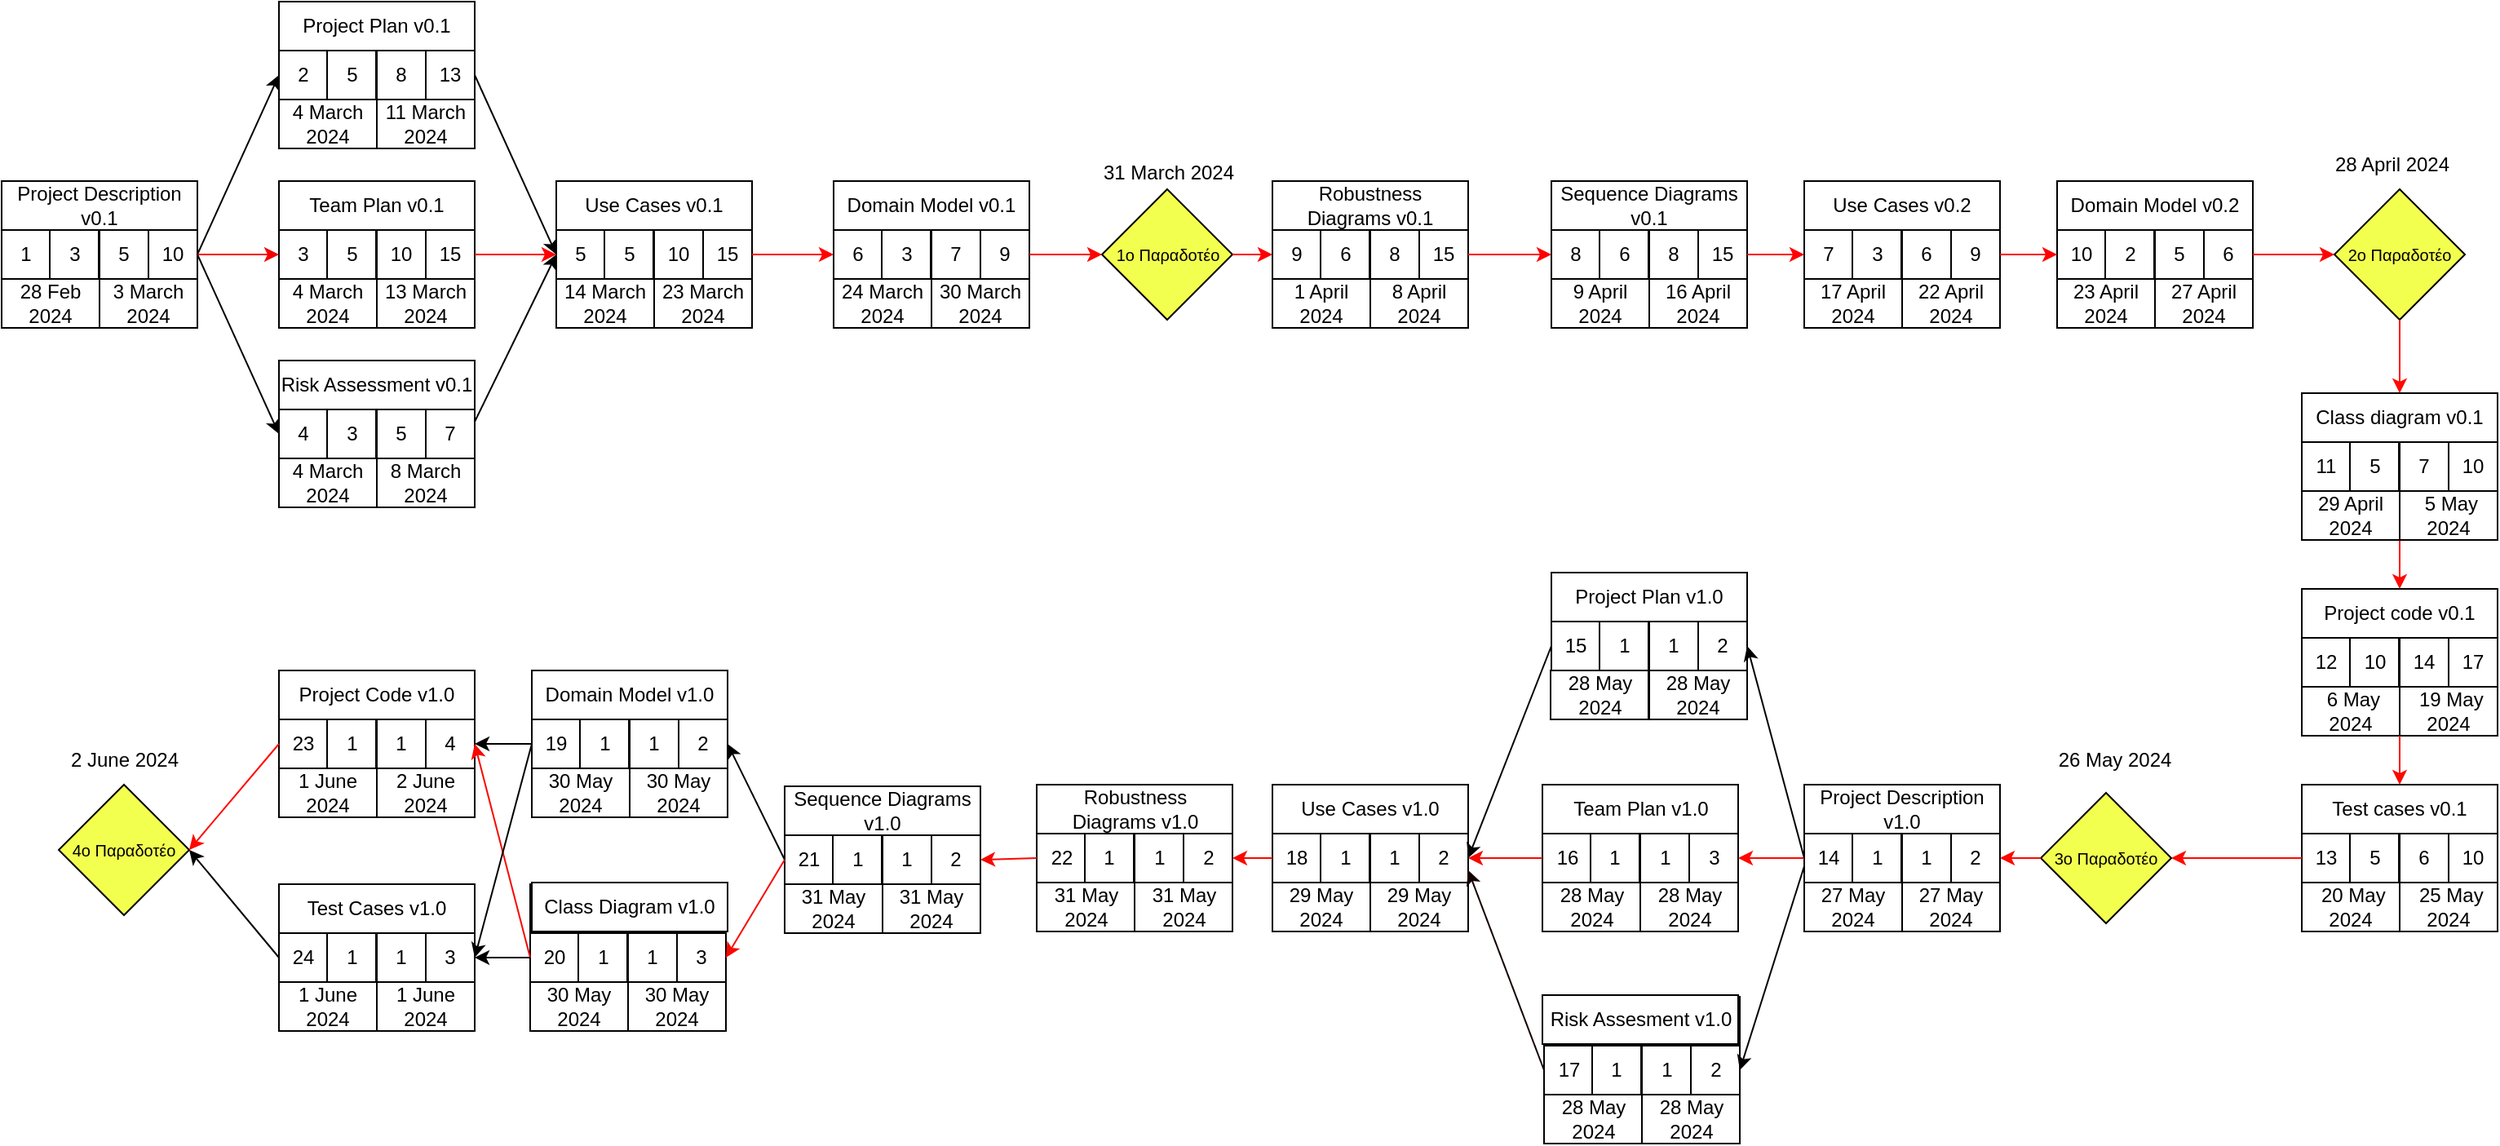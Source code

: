 <mxfile version="24.1.0" type="device">
  <diagram name="Page-1" id="ff44883e-f642-bcb2-894b-16b3d25a3f0b">
    <mxGraphModel dx="1674" dy="780" grid="1" gridSize="10" guides="1" tooltips="1" connect="1" arrows="1" fold="1" page="1" pageScale="1.5" pageWidth="1169" pageHeight="826" background="none" math="0" shadow="0">
      <root>
        <mxCell id="0" style=";html=1;" />
        <mxCell id="1" style=";html=1;" parent="0" />
        <mxCell id="pyP9cMPiVNIEUNAZ6Pnh-1" value="" style="rounded=0;whiteSpace=wrap;html=1;" parent="1" vertex="1">
          <mxGeometry x="20" y="130" width="120" height="90" as="geometry" />
        </mxCell>
        <mxCell id="pyP9cMPiVNIEUNAZ6Pnh-2" value="Project Description v0.1" style="rounded=0;whiteSpace=wrap;html=1;" parent="1" vertex="1">
          <mxGeometry x="20" y="130" width="120" height="30" as="geometry" />
        </mxCell>
        <mxCell id="pyP9cMPiVNIEUNAZ6Pnh-3" value="1" style="rounded=0;whiteSpace=wrap;html=1;" parent="1" vertex="1">
          <mxGeometry x="20" y="160" width="30" height="30" as="geometry" />
        </mxCell>
        <mxCell id="pyP9cMPiVNIEUNAZ6Pnh-5" value="3" style="whiteSpace=wrap;html=1;aspect=fixed;" parent="1" vertex="1">
          <mxGeometry x="49.5" y="160" width="30" height="30" as="geometry" />
        </mxCell>
        <mxCell id="pyP9cMPiVNIEUNAZ6Pnh-6" value="5" style="whiteSpace=wrap;html=1;aspect=fixed;" parent="1" vertex="1">
          <mxGeometry x="80" y="160" width="30" height="30" as="geometry" />
        </mxCell>
        <mxCell id="pyP9cMPiVNIEUNAZ6Pnh-7" value="10" style="whiteSpace=wrap;html=1;aspect=fixed;" parent="1" vertex="1">
          <mxGeometry x="110" y="160" width="30" height="30" as="geometry" />
        </mxCell>
        <mxCell id="pyP9cMPiVNIEUNAZ6Pnh-9" value="28 Feb 2024" style="rounded=0;whiteSpace=wrap;html=1;" parent="1" vertex="1">
          <mxGeometry x="20" y="190" width="60" height="30" as="geometry" />
        </mxCell>
        <mxCell id="pyP9cMPiVNIEUNAZ6Pnh-10" value="3 March 2024" style="rounded=0;whiteSpace=wrap;html=1;" parent="1" vertex="1">
          <mxGeometry x="80" y="190" width="60" height="30" as="geometry" />
        </mxCell>
        <mxCell id="pyP9cMPiVNIEUNAZ6Pnh-203" value="&#xa;&lt;span style=&quot;color: rgb(0, 0, 0); font-family: Helvetica; font-size: 12px; font-style: normal; font-variant-ligatures: normal; font-variant-caps: normal; font-weight: 400; letter-spacing: normal; orphans: 2; text-align: center; text-indent: 0px; text-transform: none; widows: 2; word-spacing: 0px; -webkit-text-stroke-width: 0px; background-color: rgb(251, 251, 251); text-decoration-thickness: initial; text-decoration-style: initial; text-decoration-color: initial; float: none; display: inline !important;&quot;&gt;6 April 2024&lt;/span&gt;&#xa;&#xa;" style="rounded=0;whiteSpace=wrap;html=1;" parent="1" vertex="1">
          <mxGeometry x="970" y="130" width="120" height="90" as="geometry" />
        </mxCell>
        <mxCell id="pyP9cMPiVNIEUNAZ6Pnh-204" value="Sequence Diagrams v0.1" style="rounded=0;whiteSpace=wrap;html=1;" parent="1" vertex="1">
          <mxGeometry x="970" y="130" width="120" height="30" as="geometry" />
        </mxCell>
        <mxCell id="pyP9cMPiVNIEUNAZ6Pnh-205" value="8" style="rounded=0;whiteSpace=wrap;html=1;" parent="1" vertex="1">
          <mxGeometry x="970" y="160" width="30" height="30" as="geometry" />
        </mxCell>
        <mxCell id="pyP9cMPiVNIEUNAZ6Pnh-206" value="6" style="whiteSpace=wrap;html=1;aspect=fixed;" parent="1" vertex="1">
          <mxGeometry x="999.5" y="160" width="30" height="30" as="geometry" />
        </mxCell>
        <mxCell id="pyP9cMPiVNIEUNAZ6Pnh-207" value="8" style="whiteSpace=wrap;html=1;aspect=fixed;" parent="1" vertex="1">
          <mxGeometry x="1030" y="160" width="30" height="30" as="geometry" />
        </mxCell>
        <mxCell id="pyP9cMPiVNIEUNAZ6Pnh-208" value="15" style="whiteSpace=wrap;html=1;aspect=fixed;" parent="1" vertex="1">
          <mxGeometry x="1060" y="160" width="30" height="30" as="geometry" />
        </mxCell>
        <mxCell id="pyP9cMPiVNIEUNAZ6Pnh-210" value="16 April 2024" style="rounded=0;whiteSpace=wrap;html=1;" parent="1" vertex="1">
          <mxGeometry x="1030" y="190" width="60" height="30" as="geometry" />
        </mxCell>
        <mxCell id="pyP9cMPiVNIEUNAZ6Pnh-213" value="" style="rounded=0;whiteSpace=wrap;html=1;" parent="1" vertex="1">
          <mxGeometry x="190" y="20" width="120" height="90" as="geometry" />
        </mxCell>
        <mxCell id="pyP9cMPiVNIEUNAZ6Pnh-214" value="Project Plan v0.1" style="rounded=0;whiteSpace=wrap;html=1;" parent="1" vertex="1">
          <mxGeometry x="190" y="20" width="120" height="30" as="geometry" />
        </mxCell>
        <mxCell id="pyP9cMPiVNIEUNAZ6Pnh-215" value="2" style="rounded=0;whiteSpace=wrap;html=1;" parent="1" vertex="1">
          <mxGeometry x="190" y="50" width="30" height="30" as="geometry" />
        </mxCell>
        <mxCell id="pyP9cMPiVNIEUNAZ6Pnh-216" value="5" style="whiteSpace=wrap;html=1;aspect=fixed;" parent="1" vertex="1">
          <mxGeometry x="219.5" y="50" width="30" height="30" as="geometry" />
        </mxCell>
        <mxCell id="pyP9cMPiVNIEUNAZ6Pnh-217" value="8" style="whiteSpace=wrap;html=1;aspect=fixed;" parent="1" vertex="1">
          <mxGeometry x="250" y="50" width="30" height="30" as="geometry" />
        </mxCell>
        <mxCell id="pyP9cMPiVNIEUNAZ6Pnh-218" value="13" style="whiteSpace=wrap;html=1;aspect=fixed;" parent="1" vertex="1">
          <mxGeometry x="280" y="50" width="30" height="30" as="geometry" />
        </mxCell>
        <mxCell id="pyP9cMPiVNIEUNAZ6Pnh-219" value="4 March 2024" style="rounded=0;whiteSpace=wrap;html=1;" parent="1" vertex="1">
          <mxGeometry x="190" y="80" width="60" height="30" as="geometry" />
        </mxCell>
        <mxCell id="pyP9cMPiVNIEUNAZ6Pnh-220" value="11 March 2024" style="rounded=0;whiteSpace=wrap;html=1;" parent="1" vertex="1">
          <mxGeometry x="250" y="80" width="60" height="30" as="geometry" />
        </mxCell>
        <mxCell id="pyP9cMPiVNIEUNAZ6Pnh-221" value="" style="rounded=0;whiteSpace=wrap;html=1;" parent="1" vertex="1">
          <mxGeometry x="190" y="130" width="120" height="90" as="geometry" />
        </mxCell>
        <mxCell id="pyP9cMPiVNIEUNAZ6Pnh-222" value="Team Plan v0.1" style="rounded=0;whiteSpace=wrap;html=1;" parent="1" vertex="1">
          <mxGeometry x="190" y="130" width="120" height="30" as="geometry" />
        </mxCell>
        <mxCell id="pyP9cMPiVNIEUNAZ6Pnh-223" value="3" style="rounded=0;whiteSpace=wrap;html=1;" parent="1" vertex="1">
          <mxGeometry x="190" y="160" width="30" height="30" as="geometry" />
        </mxCell>
        <mxCell id="pyP9cMPiVNIEUNAZ6Pnh-224" value="5" style="whiteSpace=wrap;html=1;aspect=fixed;" parent="1" vertex="1">
          <mxGeometry x="219.5" y="160" width="30" height="30" as="geometry" />
        </mxCell>
        <mxCell id="pyP9cMPiVNIEUNAZ6Pnh-225" value="10" style="whiteSpace=wrap;html=1;aspect=fixed;" parent="1" vertex="1">
          <mxGeometry x="250" y="160" width="30" height="30" as="geometry" />
        </mxCell>
        <mxCell id="pyP9cMPiVNIEUNAZ6Pnh-226" value="15" style="whiteSpace=wrap;html=1;aspect=fixed;" parent="1" vertex="1">
          <mxGeometry x="280" y="160" width="30" height="30" as="geometry" />
        </mxCell>
        <mxCell id="pyP9cMPiVNIEUNAZ6Pnh-227" value="4 March 2024" style="rounded=0;whiteSpace=wrap;html=1;" parent="1" vertex="1">
          <mxGeometry x="190" y="190" width="60" height="30" as="geometry" />
        </mxCell>
        <mxCell id="pyP9cMPiVNIEUNAZ6Pnh-228" value="13 March 2024" style="rounded=0;whiteSpace=wrap;html=1;" parent="1" vertex="1">
          <mxGeometry x="250" y="190" width="60" height="30" as="geometry" />
        </mxCell>
        <mxCell id="pyP9cMPiVNIEUNAZ6Pnh-229" value="" style="rounded=0;whiteSpace=wrap;html=1;" parent="1" vertex="1">
          <mxGeometry x="190" y="240" width="120" height="90" as="geometry" />
        </mxCell>
        <mxCell id="pyP9cMPiVNIEUNAZ6Pnh-230" value="Risk Assessment v0.1" style="rounded=0;whiteSpace=wrap;html=1;" parent="1" vertex="1">
          <mxGeometry x="190" y="240" width="120" height="30" as="geometry" />
        </mxCell>
        <mxCell id="pyP9cMPiVNIEUNAZ6Pnh-231" value="4" style="rounded=0;whiteSpace=wrap;html=1;" parent="1" vertex="1">
          <mxGeometry x="190" y="270" width="30" height="30" as="geometry" />
        </mxCell>
        <mxCell id="pyP9cMPiVNIEUNAZ6Pnh-232" value="3" style="whiteSpace=wrap;html=1;aspect=fixed;" parent="1" vertex="1">
          <mxGeometry x="219.5" y="270" width="30" height="30" as="geometry" />
        </mxCell>
        <mxCell id="pyP9cMPiVNIEUNAZ6Pnh-233" value="5" style="whiteSpace=wrap;html=1;aspect=fixed;" parent="1" vertex="1">
          <mxGeometry x="250" y="270" width="30" height="30" as="geometry" />
        </mxCell>
        <mxCell id="pyP9cMPiVNIEUNAZ6Pnh-234" value="7" style="whiteSpace=wrap;html=1;aspect=fixed;" parent="1" vertex="1">
          <mxGeometry x="280" y="270" width="30" height="30" as="geometry" />
        </mxCell>
        <mxCell id="pyP9cMPiVNIEUNAZ6Pnh-235" value="4 March 2024" style="rounded=0;whiteSpace=wrap;html=1;" parent="1" vertex="1">
          <mxGeometry x="190" y="300" width="60" height="30" as="geometry" />
        </mxCell>
        <mxCell id="pyP9cMPiVNIEUNAZ6Pnh-236" value="8 March 2024" style="rounded=0;whiteSpace=wrap;html=1;" parent="1" vertex="1">
          <mxGeometry x="250" y="300" width="60" height="30" as="geometry" />
        </mxCell>
        <mxCell id="pyP9cMPiVNIEUNAZ6Pnh-237" value="" style="rounded=0;whiteSpace=wrap;html=1;" parent="1" vertex="1">
          <mxGeometry x="360" y="130" width="120" height="90" as="geometry" />
        </mxCell>
        <mxCell id="pyP9cMPiVNIEUNAZ6Pnh-238" value="Use Cases v0.1" style="rounded=0;whiteSpace=wrap;html=1;" parent="1" vertex="1">
          <mxGeometry x="360" y="130" width="120" height="30" as="geometry" />
        </mxCell>
        <mxCell id="pyP9cMPiVNIEUNAZ6Pnh-239" value="5" style="rounded=0;whiteSpace=wrap;html=1;" parent="1" vertex="1">
          <mxGeometry x="360" y="160" width="30" height="30" as="geometry" />
        </mxCell>
        <mxCell id="pyP9cMPiVNIEUNAZ6Pnh-240" value="5" style="whiteSpace=wrap;html=1;aspect=fixed;" parent="1" vertex="1">
          <mxGeometry x="389.5" y="160" width="30" height="30" as="geometry" />
        </mxCell>
        <mxCell id="pyP9cMPiVNIEUNAZ6Pnh-241" value="10" style="whiteSpace=wrap;html=1;aspect=fixed;" parent="1" vertex="1">
          <mxGeometry x="420" y="160" width="30" height="30" as="geometry" />
        </mxCell>
        <mxCell id="pyP9cMPiVNIEUNAZ6Pnh-242" value="15" style="whiteSpace=wrap;html=1;aspect=fixed;" parent="1" vertex="1">
          <mxGeometry x="450" y="160" width="30" height="30" as="geometry" />
        </mxCell>
        <mxCell id="pyP9cMPiVNIEUNAZ6Pnh-243" value="14 March 2024" style="rounded=0;whiteSpace=wrap;html=1;" parent="1" vertex="1">
          <mxGeometry x="360" y="190" width="60" height="30" as="geometry" />
        </mxCell>
        <mxCell id="pyP9cMPiVNIEUNAZ6Pnh-244" value="23 March 2024" style="rounded=0;whiteSpace=wrap;html=1;" parent="1" vertex="1">
          <mxGeometry x="420" y="190" width="60" height="30" as="geometry" />
        </mxCell>
        <mxCell id="pyP9cMPiVNIEUNAZ6Pnh-245" value="" style="rounded=0;whiteSpace=wrap;html=1;" parent="1" vertex="1">
          <mxGeometry x="530" y="130" width="120" height="90" as="geometry" />
        </mxCell>
        <mxCell id="pyP9cMPiVNIEUNAZ6Pnh-246" value="Domain Model v0.1" style="rounded=0;whiteSpace=wrap;html=1;" parent="1" vertex="1">
          <mxGeometry x="530" y="130" width="120" height="30" as="geometry" />
        </mxCell>
        <mxCell id="pyP9cMPiVNIEUNAZ6Pnh-247" value="6" style="rounded=0;whiteSpace=wrap;html=1;" parent="1" vertex="1">
          <mxGeometry x="530" y="160" width="30" height="30" as="geometry" />
        </mxCell>
        <mxCell id="pyP9cMPiVNIEUNAZ6Pnh-248" value="3" style="whiteSpace=wrap;html=1;aspect=fixed;" parent="1" vertex="1">
          <mxGeometry x="559.5" y="160" width="30" height="30" as="geometry" />
        </mxCell>
        <mxCell id="pyP9cMPiVNIEUNAZ6Pnh-249" value="7" style="whiteSpace=wrap;html=1;aspect=fixed;" parent="1" vertex="1">
          <mxGeometry x="590" y="160" width="30" height="30" as="geometry" />
        </mxCell>
        <mxCell id="pyP9cMPiVNIEUNAZ6Pnh-250" value="9" style="whiteSpace=wrap;html=1;aspect=fixed;" parent="1" vertex="1">
          <mxGeometry x="620" y="160" width="30" height="30" as="geometry" />
        </mxCell>
        <mxCell id="pyP9cMPiVNIEUNAZ6Pnh-251" value="24 March 2024" style="rounded=0;whiteSpace=wrap;html=1;" parent="1" vertex="1">
          <mxGeometry x="530" y="190" width="60" height="30" as="geometry" />
        </mxCell>
        <mxCell id="pyP9cMPiVNIEUNAZ6Pnh-252" value="30 March 2024" style="rounded=0;whiteSpace=wrap;html=1;" parent="1" vertex="1">
          <mxGeometry x="590" y="190" width="60" height="30" as="geometry" />
        </mxCell>
        <mxCell id="pyP9cMPiVNIEUNAZ6Pnh-253" value="&lt;font style=&quot;font-size: 10px;&quot;&gt;1o Παραδοτέο&lt;/font&gt;" style="rhombus;whiteSpace=wrap;html=1;fillColor=#F3FF4F;" parent="1" vertex="1">
          <mxGeometry x="694.5" y="135" width="80" height="80" as="geometry" />
        </mxCell>
        <mxCell id="pyP9cMPiVNIEUNAZ6Pnh-254" value="" style="endArrow=classic;html=1;rounded=0;exitX=1;exitY=0.5;exitDx=0;exitDy=0;entryX=0;entryY=0.5;entryDx=0;entryDy=0;strokeColor=#000000;" parent="1" source="pyP9cMPiVNIEUNAZ6Pnh-7" target="pyP9cMPiVNIEUNAZ6Pnh-215" edge="1">
          <mxGeometry width="50" height="50" relative="1" as="geometry">
            <mxPoint x="490" y="160" as="sourcePoint" />
            <mxPoint x="540" y="110" as="targetPoint" />
          </mxGeometry>
        </mxCell>
        <mxCell id="pyP9cMPiVNIEUNAZ6Pnh-256" value="" style="endArrow=classic;html=1;rounded=0;exitX=1;exitY=0.5;exitDx=0;exitDy=0;entryX=0;entryY=0.5;entryDx=0;entryDy=0;strokeColor=#F50000;" parent="1" source="pyP9cMPiVNIEUNAZ6Pnh-7" target="pyP9cMPiVNIEUNAZ6Pnh-223" edge="1">
          <mxGeometry width="50" height="50" relative="1" as="geometry">
            <mxPoint x="490" y="160" as="sourcePoint" />
            <mxPoint x="540" y="110" as="targetPoint" />
          </mxGeometry>
        </mxCell>
        <mxCell id="pyP9cMPiVNIEUNAZ6Pnh-257" value="" style="endArrow=classic;html=1;rounded=0;exitX=1;exitY=0.5;exitDx=0;exitDy=0;entryX=0;entryY=0.5;entryDx=0;entryDy=0;" parent="1" source="pyP9cMPiVNIEUNAZ6Pnh-7" target="pyP9cMPiVNIEUNAZ6Pnh-231" edge="1">
          <mxGeometry width="50" height="50" relative="1" as="geometry">
            <mxPoint x="490" y="160" as="sourcePoint" />
            <mxPoint x="540" y="110" as="targetPoint" />
          </mxGeometry>
        </mxCell>
        <mxCell id="pyP9cMPiVNIEUNAZ6Pnh-258" value="" style="endArrow=classic;html=1;rounded=0;exitX=1;exitY=0.25;exitDx=0;exitDy=0;entryX=0;entryY=0.5;entryDx=0;entryDy=0;" parent="1" source="pyP9cMPiVNIEUNAZ6Pnh-234" target="pyP9cMPiVNIEUNAZ6Pnh-239" edge="1">
          <mxGeometry width="50" height="50" relative="1" as="geometry">
            <mxPoint x="490" y="160" as="sourcePoint" />
            <mxPoint x="540" y="110" as="targetPoint" />
          </mxGeometry>
        </mxCell>
        <mxCell id="pyP9cMPiVNIEUNAZ6Pnh-259" value="" style="endArrow=classic;html=1;rounded=0;exitX=1;exitY=0.5;exitDx=0;exitDy=0;entryX=0;entryY=0.5;entryDx=0;entryDy=0;strokeColor=#000000;" parent="1" source="pyP9cMPiVNIEUNAZ6Pnh-218" target="pyP9cMPiVNIEUNAZ6Pnh-239" edge="1">
          <mxGeometry width="50" height="50" relative="1" as="geometry">
            <mxPoint x="490" y="160" as="sourcePoint" />
            <mxPoint x="540" y="110" as="targetPoint" />
          </mxGeometry>
        </mxCell>
        <mxCell id="pyP9cMPiVNIEUNAZ6Pnh-260" value="" style="endArrow=classic;html=1;rounded=0;exitX=1;exitY=0.5;exitDx=0;exitDy=0;entryX=0;entryY=0.5;entryDx=0;entryDy=0;strokeColor=#FF0000;" parent="1" source="pyP9cMPiVNIEUNAZ6Pnh-226" target="pyP9cMPiVNIEUNAZ6Pnh-239" edge="1">
          <mxGeometry width="50" height="50" relative="1" as="geometry">
            <mxPoint x="490" y="160" as="sourcePoint" />
            <mxPoint x="540" y="110" as="targetPoint" />
          </mxGeometry>
        </mxCell>
        <mxCell id="pyP9cMPiVNIEUNAZ6Pnh-261" value="" style="endArrow=classic;html=1;rounded=0;exitX=1;exitY=0.5;exitDx=0;exitDy=0;entryX=0;entryY=0.5;entryDx=0;entryDy=0;strokeColor=#FF0000;" parent="1" source="pyP9cMPiVNIEUNAZ6Pnh-242" target="pyP9cMPiVNIEUNAZ6Pnh-247" edge="1">
          <mxGeometry width="50" height="50" relative="1" as="geometry">
            <mxPoint x="490" y="160" as="sourcePoint" />
            <mxPoint x="540" y="110" as="targetPoint" />
          </mxGeometry>
        </mxCell>
        <mxCell id="pyP9cMPiVNIEUNAZ6Pnh-262" value="" style="endArrow=classic;html=1;rounded=0;exitX=1;exitY=0.5;exitDx=0;exitDy=0;entryX=0;entryY=0.5;entryDx=0;entryDy=0;strokeColor=#FF0000;" parent="1" source="pyP9cMPiVNIEUNAZ6Pnh-250" target="pyP9cMPiVNIEUNAZ6Pnh-253" edge="1">
          <mxGeometry width="50" height="50" relative="1" as="geometry">
            <mxPoint x="490" y="160" as="sourcePoint" />
            <mxPoint x="540" y="110" as="targetPoint" />
          </mxGeometry>
        </mxCell>
        <mxCell id="pyP9cMPiVNIEUNAZ6Pnh-263" value="31 March 2024" style="text;html=1;align=center;verticalAlign=middle;resizable=0;points=[];autosize=1;strokeColor=none;fillColor=none;" parent="1" vertex="1">
          <mxGeometry x="684.5" y="110" width="100" height="30" as="geometry" />
        </mxCell>
        <mxCell id="pyP9cMPiVNIEUNAZ6Pnh-264" value="" style="rounded=0;whiteSpace=wrap;html=1;" parent="1" vertex="1">
          <mxGeometry x="799" y="130" width="120" height="90" as="geometry" />
        </mxCell>
        <mxCell id="pyP9cMPiVNIEUNAZ6Pnh-265" value="Robustness Diagrams v0.1" style="rounded=0;whiteSpace=wrap;html=1;" parent="1" vertex="1">
          <mxGeometry x="799" y="130" width="120" height="30" as="geometry" />
        </mxCell>
        <mxCell id="pyP9cMPiVNIEUNAZ6Pnh-266" value="9" style="rounded=0;whiteSpace=wrap;html=1;" parent="1" vertex="1">
          <mxGeometry x="799" y="160" width="30" height="30" as="geometry" />
        </mxCell>
        <mxCell id="pyP9cMPiVNIEUNAZ6Pnh-267" value="6" style="whiteSpace=wrap;html=1;aspect=fixed;" parent="1" vertex="1">
          <mxGeometry x="828.5" y="160" width="30" height="30" as="geometry" />
        </mxCell>
        <mxCell id="pyP9cMPiVNIEUNAZ6Pnh-268" value="8" style="whiteSpace=wrap;html=1;aspect=fixed;" parent="1" vertex="1">
          <mxGeometry x="859" y="160" width="30" height="30" as="geometry" />
        </mxCell>
        <mxCell id="pyP9cMPiVNIEUNAZ6Pnh-269" value="15" style="whiteSpace=wrap;html=1;aspect=fixed;" parent="1" vertex="1">
          <mxGeometry x="889" y="160" width="30" height="30" as="geometry" />
        </mxCell>
        <mxCell id="pyP9cMPiVNIEUNAZ6Pnh-270" value="1 April 2024" style="rounded=0;whiteSpace=wrap;html=1;" parent="1" vertex="1">
          <mxGeometry x="799" y="190" width="60" height="30" as="geometry" />
        </mxCell>
        <mxCell id="pyP9cMPiVNIEUNAZ6Pnh-271" value="8 April 2024" style="rounded=0;whiteSpace=wrap;html=1;" parent="1" vertex="1">
          <mxGeometry x="859" y="190" width="60" height="30" as="geometry" />
        </mxCell>
        <mxCell id="pyP9cMPiVNIEUNAZ6Pnh-272" value="" style="rounded=0;whiteSpace=wrap;html=1;" parent="1" vertex="1">
          <mxGeometry x="1280" y="130" width="120" height="90" as="geometry" />
        </mxCell>
        <mxCell id="pyP9cMPiVNIEUNAZ6Pnh-273" value="Domain Model v0.2" style="rounded=0;whiteSpace=wrap;html=1;" parent="1" vertex="1">
          <mxGeometry x="1280" y="130" width="120" height="30" as="geometry" />
        </mxCell>
        <mxCell id="pyP9cMPiVNIEUNAZ6Pnh-274" value="10" style="rounded=0;whiteSpace=wrap;html=1;" parent="1" vertex="1">
          <mxGeometry x="1280" y="160" width="30" height="30" as="geometry" />
        </mxCell>
        <mxCell id="pyP9cMPiVNIEUNAZ6Pnh-275" value="2" style="whiteSpace=wrap;html=1;aspect=fixed;" parent="1" vertex="1">
          <mxGeometry x="1309.5" y="160" width="30" height="30" as="geometry" />
        </mxCell>
        <mxCell id="pyP9cMPiVNIEUNAZ6Pnh-276" value="5" style="whiteSpace=wrap;html=1;aspect=fixed;" parent="1" vertex="1">
          <mxGeometry x="1340" y="160" width="30" height="30" as="geometry" />
        </mxCell>
        <mxCell id="pyP9cMPiVNIEUNAZ6Pnh-277" value="6" style="whiteSpace=wrap;html=1;aspect=fixed;" parent="1" vertex="1">
          <mxGeometry x="1370" y="160" width="30" height="30" as="geometry" />
        </mxCell>
        <mxCell id="pyP9cMPiVNIEUNAZ6Pnh-278" value="23 April 2024" style="rounded=0;whiteSpace=wrap;html=1;" parent="1" vertex="1">
          <mxGeometry x="1280" y="190" width="60" height="30" as="geometry" />
        </mxCell>
        <mxCell id="pyP9cMPiVNIEUNAZ6Pnh-279" value="27 April 2024" style="rounded=0;whiteSpace=wrap;html=1;" parent="1" vertex="1">
          <mxGeometry x="1340" y="190" width="60" height="30" as="geometry" />
        </mxCell>
        <mxCell id="pyP9cMPiVNIEUNAZ6Pnh-287" value="" style="rounded=0;whiteSpace=wrap;html=1;" parent="1" vertex="1">
          <mxGeometry x="984.5" y="520" width="60" height="30" as="geometry" />
        </mxCell>
        <mxCell id="pyP9cMPiVNIEUNAZ6Pnh-288" value="" style="rounded=0;whiteSpace=wrap;html=1;" parent="1" vertex="1">
          <mxGeometry x="1125" y="130" width="120" height="90" as="geometry" />
        </mxCell>
        <mxCell id="pyP9cMPiVNIEUNAZ6Pnh-289" value="Use Cases v0.2" style="rounded=0;whiteSpace=wrap;html=1;" parent="1" vertex="1">
          <mxGeometry x="1125" y="130" width="120" height="30" as="geometry" />
        </mxCell>
        <mxCell id="pyP9cMPiVNIEUNAZ6Pnh-290" value="7" style="rounded=0;whiteSpace=wrap;html=1;" parent="1" vertex="1">
          <mxGeometry x="1125" y="160" width="30" height="30" as="geometry" />
        </mxCell>
        <mxCell id="pyP9cMPiVNIEUNAZ6Pnh-291" value="3" style="whiteSpace=wrap;html=1;aspect=fixed;" parent="1" vertex="1">
          <mxGeometry x="1154.5" y="160" width="30" height="30" as="geometry" />
        </mxCell>
        <mxCell id="pyP9cMPiVNIEUNAZ6Pnh-292" value="6" style="whiteSpace=wrap;html=1;aspect=fixed;" parent="1" vertex="1">
          <mxGeometry x="1185" y="160" width="30" height="30" as="geometry" />
        </mxCell>
        <mxCell id="pyP9cMPiVNIEUNAZ6Pnh-293" value="9" style="whiteSpace=wrap;html=1;aspect=fixed;" parent="1" vertex="1">
          <mxGeometry x="1215" y="160" width="30" height="30" as="geometry" />
        </mxCell>
        <mxCell id="pyP9cMPiVNIEUNAZ6Pnh-294" value="17 April 2024" style="rounded=0;whiteSpace=wrap;html=1;" parent="1" vertex="1">
          <mxGeometry x="1125" y="190" width="60" height="30" as="geometry" />
        </mxCell>
        <mxCell id="pyP9cMPiVNIEUNAZ6Pnh-295" value="22 April 2024" style="rounded=0;whiteSpace=wrap;html=1;" parent="1" vertex="1">
          <mxGeometry x="1185" y="190" width="60" height="30" as="geometry" />
        </mxCell>
        <mxCell id="pyP9cMPiVNIEUNAZ6Pnh-309" value="&lt;font style=&quot;font-size: 10px;&quot;&gt;2o Παραδοτέο&lt;/font&gt;" style="rhombus;whiteSpace=wrap;html=1;fillColor=#F3FF4F;" parent="1" vertex="1">
          <mxGeometry x="1450" y="135" width="80" height="80" as="geometry" />
        </mxCell>
        <mxCell id="pyP9cMPiVNIEUNAZ6Pnh-310" value="" style="endArrow=classic;html=1;rounded=0;entryX=0;entryY=0.5;entryDx=0;entryDy=0;exitX=1;exitY=0.5;exitDx=0;exitDy=0;strokeColor=#FF0000;" parent="1" source="pyP9cMPiVNIEUNAZ6Pnh-277" target="pyP9cMPiVNIEUNAZ6Pnh-309" edge="1">
          <mxGeometry width="50" height="50" relative="1" as="geometry">
            <mxPoint x="1290" y="340" as="sourcePoint" />
            <mxPoint x="1340" y="290" as="targetPoint" />
          </mxGeometry>
        </mxCell>
        <mxCell id="pyP9cMPiVNIEUNAZ6Pnh-311" value="28 Αpril 2024" style="text;html=1;align=center;verticalAlign=middle;resizable=0;points=[];autosize=1;strokeColor=none;fillColor=none;" parent="1" vertex="1">
          <mxGeometry x="1440" y="105" width="90" height="30" as="geometry" />
        </mxCell>
        <mxCell id="pyP9cMPiVNIEUNAZ6Pnh-312" value="9 April 2024" style="rounded=0;whiteSpace=wrap;html=1;" parent="1" vertex="1">
          <mxGeometry x="970" y="190" width="60" height="30" as="geometry" />
        </mxCell>
        <mxCell id="pyP9cMPiVNIEUNAZ6Pnh-313" value="" style="endArrow=classic;html=1;rounded=0;exitX=0;exitY=1;exitDx=0;exitDy=0;strokeColor=#FF0800;" parent="1" source="pyP9cMPiVNIEUNAZ6Pnh-322" target="pyP9cMPiVNIEUNAZ6Pnh-324" edge="1">
          <mxGeometry width="50" height="50" relative="1" as="geometry">
            <mxPoint x="1240" y="310" as="sourcePoint" />
            <mxPoint x="1290" y="260" as="targetPoint" />
          </mxGeometry>
        </mxCell>
        <mxCell id="pyP9cMPiVNIEUNAZ6Pnh-314" value="" style="endArrow=classic;html=1;rounded=0;exitX=0.5;exitY=1;exitDx=0;exitDy=0;strokeColor=#FF0800;" parent="1" source="pyP9cMPiVNIEUNAZ6Pnh-309" edge="1">
          <mxGeometry width="50" height="50" relative="1" as="geometry">
            <mxPoint x="1140" y="290" as="sourcePoint" />
            <mxPoint x="1490" y="260" as="targetPoint" />
            <Array as="points">
              <mxPoint x="1490" y="215" />
            </Array>
          </mxGeometry>
        </mxCell>
        <mxCell id="pyP9cMPiVNIEUNAZ6Pnh-315" value="" style="rounded=0;whiteSpace=wrap;html=1;" parent="1" vertex="1">
          <mxGeometry x="1430" y="260" width="120" height="90" as="geometry" />
        </mxCell>
        <mxCell id="pyP9cMPiVNIEUNAZ6Pnh-316" value="Class diagram v0.1" style="rounded=0;whiteSpace=wrap;html=1;" parent="1" vertex="1">
          <mxGeometry x="1430" y="260" width="120" height="30" as="geometry" />
        </mxCell>
        <mxCell id="pyP9cMPiVNIEUNAZ6Pnh-317" value="11" style="rounded=0;whiteSpace=wrap;html=1;" parent="1" vertex="1">
          <mxGeometry x="1430" y="290" width="30" height="30" as="geometry" />
        </mxCell>
        <mxCell id="pyP9cMPiVNIEUNAZ6Pnh-318" value="5" style="whiteSpace=wrap;html=1;aspect=fixed;" parent="1" vertex="1">
          <mxGeometry x="1459.5" y="290" width="30" height="30" as="geometry" />
        </mxCell>
        <mxCell id="pyP9cMPiVNIEUNAZ6Pnh-319" value="7" style="whiteSpace=wrap;html=1;aspect=fixed;" parent="1" vertex="1">
          <mxGeometry x="1490" y="290" width="30" height="30" as="geometry" />
        </mxCell>
        <mxCell id="pyP9cMPiVNIEUNAZ6Pnh-320" value="10" style="whiteSpace=wrap;html=1;aspect=fixed;" parent="1" vertex="1">
          <mxGeometry x="1520" y="290" width="30" height="30" as="geometry" />
        </mxCell>
        <mxCell id="pyP9cMPiVNIEUNAZ6Pnh-321" value="29 April 2024" style="rounded=0;whiteSpace=wrap;html=1;" parent="1" vertex="1">
          <mxGeometry x="1430" y="320" width="60" height="30" as="geometry" />
        </mxCell>
        <mxCell id="pyP9cMPiVNIEUNAZ6Pnh-322" value="&amp;nbsp;5 May 2024" style="rounded=0;whiteSpace=wrap;html=1;" parent="1" vertex="1">
          <mxGeometry x="1490" y="320" width="60" height="30" as="geometry" />
        </mxCell>
        <mxCell id="pyP9cMPiVNIEUNAZ6Pnh-323" value="" style="rounded=0;whiteSpace=wrap;html=1;" parent="1" vertex="1">
          <mxGeometry x="1430" y="380" width="120" height="90" as="geometry" />
        </mxCell>
        <mxCell id="pyP9cMPiVNIEUNAZ6Pnh-324" value="Project code v0.1" style="rounded=0;whiteSpace=wrap;html=1;" parent="1" vertex="1">
          <mxGeometry x="1430" y="380" width="120" height="30" as="geometry" />
        </mxCell>
        <mxCell id="pyP9cMPiVNIEUNAZ6Pnh-325" value="12" style="rounded=0;whiteSpace=wrap;html=1;" parent="1" vertex="1">
          <mxGeometry x="1430" y="410" width="30" height="30" as="geometry" />
        </mxCell>
        <mxCell id="pyP9cMPiVNIEUNAZ6Pnh-326" value="10" style="whiteSpace=wrap;html=1;aspect=fixed;" parent="1" vertex="1">
          <mxGeometry x="1459.5" y="410" width="30" height="30" as="geometry" />
        </mxCell>
        <mxCell id="pyP9cMPiVNIEUNAZ6Pnh-327" value="14" style="whiteSpace=wrap;html=1;aspect=fixed;" parent="1" vertex="1">
          <mxGeometry x="1490" y="410" width="30" height="30" as="geometry" />
        </mxCell>
        <mxCell id="pyP9cMPiVNIEUNAZ6Pnh-328" value="17" style="whiteSpace=wrap;html=1;aspect=fixed;" parent="1" vertex="1">
          <mxGeometry x="1520" y="410" width="30" height="30" as="geometry" />
        </mxCell>
        <mxCell id="pyP9cMPiVNIEUNAZ6Pnh-329" value="&amp;nbsp;6 May 2024" style="rounded=0;whiteSpace=wrap;html=1;" parent="1" vertex="1">
          <mxGeometry x="1430" y="440" width="60" height="30" as="geometry" />
        </mxCell>
        <mxCell id="pyP9cMPiVNIEUNAZ6Pnh-330" value="&amp;nbsp;19 May 2024" style="rounded=0;whiteSpace=wrap;html=1;" parent="1" vertex="1">
          <mxGeometry x="1490" y="440" width="60" height="30" as="geometry" />
        </mxCell>
        <mxCell id="pyP9cMPiVNIEUNAZ6Pnh-331" value="" style="rounded=0;whiteSpace=wrap;html=1;" parent="1" vertex="1">
          <mxGeometry x="1430" y="500" width="120" height="90" as="geometry" />
        </mxCell>
        <mxCell id="pyP9cMPiVNIEUNAZ6Pnh-332" value="Test cases v0.1" style="rounded=0;whiteSpace=wrap;html=1;" parent="1" vertex="1">
          <mxGeometry x="1430" y="500" width="120" height="30" as="geometry" />
        </mxCell>
        <mxCell id="pyP9cMPiVNIEUNAZ6Pnh-333" value="13" style="rounded=0;whiteSpace=wrap;html=1;" parent="1" vertex="1">
          <mxGeometry x="1430" y="530" width="30" height="30" as="geometry" />
        </mxCell>
        <mxCell id="pyP9cMPiVNIEUNAZ6Pnh-334" value="5" style="whiteSpace=wrap;html=1;aspect=fixed;" parent="1" vertex="1">
          <mxGeometry x="1459.5" y="530" width="30" height="30" as="geometry" />
        </mxCell>
        <mxCell id="pyP9cMPiVNIEUNAZ6Pnh-335" value="6" style="whiteSpace=wrap;html=1;aspect=fixed;" parent="1" vertex="1">
          <mxGeometry x="1490" y="530" width="30" height="30" as="geometry" />
        </mxCell>
        <mxCell id="pyP9cMPiVNIEUNAZ6Pnh-336" value="10" style="whiteSpace=wrap;html=1;aspect=fixed;" parent="1" vertex="1">
          <mxGeometry x="1520" y="530" width="30" height="30" as="geometry" />
        </mxCell>
        <mxCell id="pyP9cMPiVNIEUNAZ6Pnh-337" value="&amp;nbsp;20 May 2024" style="rounded=0;whiteSpace=wrap;html=1;" parent="1" vertex="1">
          <mxGeometry x="1430" y="560" width="60" height="30" as="geometry" />
        </mxCell>
        <mxCell id="pyP9cMPiVNIEUNAZ6Pnh-338" value="&amp;nbsp;25 May 2024" style="rounded=0;whiteSpace=wrap;html=1;" parent="1" vertex="1">
          <mxGeometry x="1490" y="560" width="60" height="30" as="geometry" />
        </mxCell>
        <mxCell id="pyP9cMPiVNIEUNAZ6Pnh-339" value="" style="endArrow=classic;html=1;rounded=0;exitX=1;exitY=1;exitDx=0;exitDy=0;entryX=0.5;entryY=0;entryDx=0;entryDy=0;strokeColor=#FC0800;" parent="1" source="pyP9cMPiVNIEUNAZ6Pnh-329" target="pyP9cMPiVNIEUNAZ6Pnh-332" edge="1">
          <mxGeometry width="50" height="50" relative="1" as="geometry">
            <mxPoint x="1140" y="290" as="sourcePoint" />
            <mxPoint x="1190" y="240" as="targetPoint" />
          </mxGeometry>
        </mxCell>
        <mxCell id="pyP9cMPiVNIEUNAZ6Pnh-340" value="" style="endArrow=classic;html=1;rounded=0;exitX=0;exitY=0.5;exitDx=0;exitDy=0;strokeColor=#FF0800;" parent="1" source="pyP9cMPiVNIEUNAZ6Pnh-333" edge="1">
          <mxGeometry width="50" height="50" relative="1" as="geometry">
            <mxPoint x="460" y="420" as="sourcePoint" />
            <mxPoint x="1350" y="545" as="targetPoint" />
          </mxGeometry>
        </mxCell>
        <mxCell id="pyP9cMPiVNIEUNAZ6Pnh-341" value="&lt;font style=&quot;font-size: 10px;&quot;&gt;3o Παραδοτέο&lt;/font&gt;" style="rhombus;whiteSpace=wrap;html=1;fillColor=#F3FF4F;" parent="1" vertex="1">
          <mxGeometry x="1270" y="505" width="80" height="80" as="geometry" />
        </mxCell>
        <mxCell id="pyP9cMPiVNIEUNAZ6Pnh-342" value="26 May 2024" style="text;html=1;align=center;verticalAlign=middle;resizable=0;points=[];autosize=1;strokeColor=none;fillColor=none;" parent="1" vertex="1">
          <mxGeometry x="1270" y="470" width="90" height="30" as="geometry" />
        </mxCell>
        <mxCell id="pyP9cMPiVNIEUNAZ6Pnh-368" value="" style="rounded=0;whiteSpace=wrap;html=1;" parent="1" vertex="1">
          <mxGeometry x="964.5" y="500" width="120" height="90" as="geometry" />
        </mxCell>
        <mxCell id="pyP9cMPiVNIEUNAZ6Pnh-369" value="Team Plan v1.0" style="rounded=0;whiteSpace=wrap;html=1;" parent="1" vertex="1">
          <mxGeometry x="964.5" y="500" width="120" height="30" as="geometry" />
        </mxCell>
        <mxCell id="pyP9cMPiVNIEUNAZ6Pnh-370" value="16" style="rounded=0;whiteSpace=wrap;html=1;" parent="1" vertex="1">
          <mxGeometry x="964.5" y="530" width="30" height="30" as="geometry" />
        </mxCell>
        <mxCell id="pyP9cMPiVNIEUNAZ6Pnh-371" value="1" style="whiteSpace=wrap;html=1;aspect=fixed;" parent="1" vertex="1">
          <mxGeometry x="994" y="530" width="30" height="30" as="geometry" />
        </mxCell>
        <mxCell id="pyP9cMPiVNIEUNAZ6Pnh-372" value="1" style="whiteSpace=wrap;html=1;aspect=fixed;" parent="1" vertex="1">
          <mxGeometry x="1024.5" y="530" width="30" height="30" as="geometry" />
        </mxCell>
        <mxCell id="pyP9cMPiVNIEUNAZ6Pnh-373" value="3" style="whiteSpace=wrap;html=1;aspect=fixed;" parent="1" vertex="1">
          <mxGeometry x="1054.5" y="530" width="30" height="30" as="geometry" />
        </mxCell>
        <mxCell id="pyP9cMPiVNIEUNAZ6Pnh-374" value="28 May 2024" style="rounded=0;whiteSpace=wrap;html=1;" parent="1" vertex="1">
          <mxGeometry x="964.5" y="560" width="60" height="30" as="geometry" />
        </mxCell>
        <mxCell id="pyP9cMPiVNIEUNAZ6Pnh-375" value="28 May 2024" style="rounded=0;whiteSpace=wrap;html=1;" parent="1" vertex="1">
          <mxGeometry x="1024.5" y="560" width="60" height="30" as="geometry" />
        </mxCell>
        <mxCell id="pyP9cMPiVNIEUNAZ6Pnh-376" value="" style="rounded=0;whiteSpace=wrap;html=1;" parent="1" vertex="1">
          <mxGeometry x="799" y="500" width="120" height="90" as="geometry" />
        </mxCell>
        <mxCell id="pyP9cMPiVNIEUNAZ6Pnh-377" value="Use Cases v1.0" style="rounded=0;whiteSpace=wrap;html=1;" parent="1" vertex="1">
          <mxGeometry x="799" y="500" width="120" height="30" as="geometry" />
        </mxCell>
        <mxCell id="pyP9cMPiVNIEUNAZ6Pnh-378" value="18" style="rounded=0;whiteSpace=wrap;html=1;" parent="1" vertex="1">
          <mxGeometry x="799" y="530" width="30" height="30" as="geometry" />
        </mxCell>
        <mxCell id="pyP9cMPiVNIEUNAZ6Pnh-379" value="1" style="whiteSpace=wrap;html=1;aspect=fixed;" parent="1" vertex="1">
          <mxGeometry x="828.5" y="530" width="30" height="30" as="geometry" />
        </mxCell>
        <mxCell id="pyP9cMPiVNIEUNAZ6Pnh-380" value="1" style="whiteSpace=wrap;html=1;aspect=fixed;" parent="1" vertex="1">
          <mxGeometry x="859" y="530" width="30" height="30" as="geometry" />
        </mxCell>
        <mxCell id="pyP9cMPiVNIEUNAZ6Pnh-381" value="2" style="whiteSpace=wrap;html=1;aspect=fixed;" parent="1" vertex="1">
          <mxGeometry x="889" y="530" width="30" height="30" as="geometry" />
        </mxCell>
        <mxCell id="pyP9cMPiVNIEUNAZ6Pnh-382" value="29 May 2024" style="rounded=0;whiteSpace=wrap;html=1;" parent="1" vertex="1">
          <mxGeometry x="799" y="560" width="60" height="30" as="geometry" />
        </mxCell>
        <mxCell id="pyP9cMPiVNIEUNAZ6Pnh-383" value="29 May 2024" style="rounded=0;whiteSpace=wrap;html=1;" parent="1" vertex="1">
          <mxGeometry x="859" y="560" width="60" height="30" as="geometry" />
        </mxCell>
        <mxCell id="pyP9cMPiVNIEUNAZ6Pnh-384" value="" style="rounded=0;whiteSpace=wrap;html=1;" parent="1" vertex="1">
          <mxGeometry x="1125" y="500" width="120" height="90" as="geometry" />
        </mxCell>
        <mxCell id="pyP9cMPiVNIEUNAZ6Pnh-385" value="Project Description v1.0" style="rounded=0;whiteSpace=wrap;html=1;" parent="1" vertex="1">
          <mxGeometry x="1125" y="500" width="120" height="30" as="geometry" />
        </mxCell>
        <mxCell id="pyP9cMPiVNIEUNAZ6Pnh-386" value="14" style="rounded=0;whiteSpace=wrap;html=1;" parent="1" vertex="1">
          <mxGeometry x="1125" y="530" width="30" height="30" as="geometry" />
        </mxCell>
        <mxCell id="pyP9cMPiVNIEUNAZ6Pnh-387" value="1" style="whiteSpace=wrap;html=1;aspect=fixed;" parent="1" vertex="1">
          <mxGeometry x="1154.5" y="530" width="30" height="30" as="geometry" />
        </mxCell>
        <mxCell id="pyP9cMPiVNIEUNAZ6Pnh-388" value="1" style="whiteSpace=wrap;html=1;aspect=fixed;" parent="1" vertex="1">
          <mxGeometry x="1185" y="530" width="30" height="30" as="geometry" />
        </mxCell>
        <mxCell id="pyP9cMPiVNIEUNAZ6Pnh-389" value="2" style="whiteSpace=wrap;html=1;aspect=fixed;" parent="1" vertex="1">
          <mxGeometry x="1215" y="530" width="30" height="30" as="geometry" />
        </mxCell>
        <mxCell id="pyP9cMPiVNIEUNAZ6Pnh-390" value="27 May 2024" style="rounded=0;whiteSpace=wrap;html=1;" parent="1" vertex="1">
          <mxGeometry x="1125" y="560" width="60" height="30" as="geometry" />
        </mxCell>
        <mxCell id="pyP9cMPiVNIEUNAZ6Pnh-391" value="27 May 2024" style="rounded=0;whiteSpace=wrap;html=1;" parent="1" vertex="1">
          <mxGeometry x="1185" y="560" width="60" height="30" as="geometry" />
        </mxCell>
        <mxCell id="pyP9cMPiVNIEUNAZ6Pnh-392" value="" style="rounded=0;whiteSpace=wrap;html=1;" parent="1" vertex="1">
          <mxGeometry x="970" y="370" width="120" height="90" as="geometry" />
        </mxCell>
        <mxCell id="pyP9cMPiVNIEUNAZ6Pnh-393" value="Project Plan v1.0" style="rounded=0;whiteSpace=wrap;html=1;" parent="1" vertex="1">
          <mxGeometry x="970" y="370" width="120" height="30" as="geometry" />
        </mxCell>
        <mxCell id="pyP9cMPiVNIEUNAZ6Pnh-394" value="15" style="rounded=0;whiteSpace=wrap;html=1;" parent="1" vertex="1">
          <mxGeometry x="970" y="400" width="30" height="30" as="geometry" />
        </mxCell>
        <mxCell id="pyP9cMPiVNIEUNAZ6Pnh-395" value="1" style="whiteSpace=wrap;html=1;aspect=fixed;" parent="1" vertex="1">
          <mxGeometry x="999.5" y="400" width="30" height="30" as="geometry" />
        </mxCell>
        <mxCell id="pyP9cMPiVNIEUNAZ6Pnh-396" value="1" style="whiteSpace=wrap;html=1;aspect=fixed;" parent="1" vertex="1">
          <mxGeometry x="1030" y="400" width="30" height="30" as="geometry" />
        </mxCell>
        <mxCell id="pyP9cMPiVNIEUNAZ6Pnh-397" value="2" style="whiteSpace=wrap;html=1;aspect=fixed;" parent="1" vertex="1">
          <mxGeometry x="1060" y="400" width="30" height="30" as="geometry" />
        </mxCell>
        <mxCell id="pyP9cMPiVNIEUNAZ6Pnh-399" value="28 May 2024" style="rounded=0;whiteSpace=wrap;html=1;" parent="1" vertex="1">
          <mxGeometry x="1030" y="430" width="60" height="30" as="geometry" />
        </mxCell>
        <mxCell id="pyP9cMPiVNIEUNAZ6Pnh-400" value="" style="rounded=0;whiteSpace=wrap;html=1;" parent="1" vertex="1">
          <mxGeometry x="965.5" y="630" width="120" height="90" as="geometry" />
        </mxCell>
        <mxCell id="pyP9cMPiVNIEUNAZ6Pnh-401" value="Risk Assesment v1.0" style="rounded=0;whiteSpace=wrap;html=1;" parent="1" vertex="1">
          <mxGeometry x="964.5" y="629" width="120" height="30" as="geometry" />
        </mxCell>
        <mxCell id="pyP9cMPiVNIEUNAZ6Pnh-402" value="17" style="rounded=0;whiteSpace=wrap;html=1;" parent="1" vertex="1">
          <mxGeometry x="965.5" y="660" width="30" height="30" as="geometry" />
        </mxCell>
        <mxCell id="pyP9cMPiVNIEUNAZ6Pnh-403" value="1" style="whiteSpace=wrap;html=1;aspect=fixed;" parent="1" vertex="1">
          <mxGeometry x="995" y="660" width="30" height="30" as="geometry" />
        </mxCell>
        <mxCell id="pyP9cMPiVNIEUNAZ6Pnh-404" value="1" style="whiteSpace=wrap;html=1;aspect=fixed;" parent="1" vertex="1">
          <mxGeometry x="1025.5" y="660" width="30" height="30" as="geometry" />
        </mxCell>
        <mxCell id="pyP9cMPiVNIEUNAZ6Pnh-405" value="2" style="whiteSpace=wrap;html=1;aspect=fixed;" parent="1" vertex="1">
          <mxGeometry x="1055.5" y="660" width="30" height="30" as="geometry" />
        </mxCell>
        <mxCell id="pyP9cMPiVNIEUNAZ6Pnh-406" value="28 May 2024" style="rounded=0;whiteSpace=wrap;html=1;" parent="1" vertex="1">
          <mxGeometry x="965.5" y="690" width="60" height="30" as="geometry" />
        </mxCell>
        <mxCell id="pyP9cMPiVNIEUNAZ6Pnh-407" value="28 May 2024" style="rounded=0;whiteSpace=wrap;html=1;" parent="1" vertex="1">
          <mxGeometry x="1025.5" y="690" width="60" height="30" as="geometry" />
        </mxCell>
        <mxCell id="pyP9cMPiVNIEUNAZ6Pnh-408" value="" style="rounded=0;whiteSpace=wrap;html=1;" parent="1" vertex="1">
          <mxGeometry x="345" y="430" width="120" height="90" as="geometry" />
        </mxCell>
        <mxCell id="pyP9cMPiVNIEUNAZ6Pnh-409" value="Domain Model v1.0" style="rounded=0;whiteSpace=wrap;html=1;" parent="1" vertex="1">
          <mxGeometry x="345" y="430" width="120" height="30" as="geometry" />
        </mxCell>
        <mxCell id="pyP9cMPiVNIEUNAZ6Pnh-410" value="19" style="rounded=0;whiteSpace=wrap;html=1;" parent="1" vertex="1">
          <mxGeometry x="345" y="460" width="30" height="30" as="geometry" />
        </mxCell>
        <mxCell id="pyP9cMPiVNIEUNAZ6Pnh-411" value="1" style="whiteSpace=wrap;html=1;aspect=fixed;" parent="1" vertex="1">
          <mxGeometry x="374.5" y="460" width="30" height="30" as="geometry" />
        </mxCell>
        <mxCell id="pyP9cMPiVNIEUNAZ6Pnh-412" value="1" style="whiteSpace=wrap;html=1;aspect=fixed;" parent="1" vertex="1">
          <mxGeometry x="405" y="460" width="30" height="30" as="geometry" />
        </mxCell>
        <mxCell id="pyP9cMPiVNIEUNAZ6Pnh-413" value="2" style="whiteSpace=wrap;html=1;aspect=fixed;" parent="1" vertex="1">
          <mxGeometry x="435" y="460" width="30" height="30" as="geometry" />
        </mxCell>
        <mxCell id="pyP9cMPiVNIEUNAZ6Pnh-414" value="30 May 2024" style="rounded=0;whiteSpace=wrap;html=1;" parent="1" vertex="1">
          <mxGeometry x="345" y="490" width="60" height="30" as="geometry" />
        </mxCell>
        <mxCell id="pyP9cMPiVNIEUNAZ6Pnh-415" value="30 May 2024" style="rounded=0;whiteSpace=wrap;html=1;" parent="1" vertex="1">
          <mxGeometry x="405" y="490" width="60" height="30" as="geometry" />
        </mxCell>
        <mxCell id="pyP9cMPiVNIEUNAZ6Pnh-416" value="" style="rounded=0;whiteSpace=wrap;html=1;" parent="1" vertex="1">
          <mxGeometry x="344" y="561" width="120" height="90" as="geometry" />
        </mxCell>
        <mxCell id="pyP9cMPiVNIEUNAZ6Pnh-417" value="Class Diagram v1.0" style="rounded=0;whiteSpace=wrap;html=1;" parent="1" vertex="1">
          <mxGeometry x="345" y="560" width="120" height="30" as="geometry" />
        </mxCell>
        <mxCell id="pyP9cMPiVNIEUNAZ6Pnh-418" value="20" style="rounded=0;whiteSpace=wrap;html=1;" parent="1" vertex="1">
          <mxGeometry x="344" y="591" width="30" height="30" as="geometry" />
        </mxCell>
        <mxCell id="pyP9cMPiVNIEUNAZ6Pnh-419" value="1" style="whiteSpace=wrap;html=1;aspect=fixed;" parent="1" vertex="1">
          <mxGeometry x="373.5" y="591" width="30" height="30" as="geometry" />
        </mxCell>
        <mxCell id="pyP9cMPiVNIEUNAZ6Pnh-420" value="1" style="whiteSpace=wrap;html=1;aspect=fixed;" parent="1" vertex="1">
          <mxGeometry x="404" y="591" width="30" height="30" as="geometry" />
        </mxCell>
        <mxCell id="pyP9cMPiVNIEUNAZ6Pnh-421" value="3" style="whiteSpace=wrap;html=1;aspect=fixed;" parent="1" vertex="1">
          <mxGeometry x="434" y="591" width="30" height="30" as="geometry" />
        </mxCell>
        <mxCell id="pyP9cMPiVNIEUNAZ6Pnh-422" value="30 May 2024" style="rounded=0;whiteSpace=wrap;html=1;" parent="1" vertex="1">
          <mxGeometry x="344" y="621" width="60" height="30" as="geometry" />
        </mxCell>
        <mxCell id="pyP9cMPiVNIEUNAZ6Pnh-423" value="30 May 2024" style="rounded=0;whiteSpace=wrap;html=1;" parent="1" vertex="1">
          <mxGeometry x="404" y="621" width="60" height="30" as="geometry" />
        </mxCell>
        <mxCell id="pyP9cMPiVNIEUNAZ6Pnh-424" value="" style="rounded=0;whiteSpace=wrap;html=1;" parent="1" vertex="1">
          <mxGeometry x="500" y="501" width="120" height="90" as="geometry" />
        </mxCell>
        <mxCell id="pyP9cMPiVNIEUNAZ6Pnh-425" value="Sequence Diagrams v1.0" style="rounded=0;whiteSpace=wrap;html=1;" parent="1" vertex="1">
          <mxGeometry x="500" y="501" width="120" height="30" as="geometry" />
        </mxCell>
        <mxCell id="pyP9cMPiVNIEUNAZ6Pnh-426" value="21" style="rounded=0;whiteSpace=wrap;html=1;" parent="1" vertex="1">
          <mxGeometry x="500" y="531" width="30" height="30" as="geometry" />
        </mxCell>
        <mxCell id="pyP9cMPiVNIEUNAZ6Pnh-427" value="1" style="whiteSpace=wrap;html=1;aspect=fixed;" parent="1" vertex="1">
          <mxGeometry x="529.5" y="531" width="30" height="30" as="geometry" />
        </mxCell>
        <mxCell id="pyP9cMPiVNIEUNAZ6Pnh-428" value="1" style="whiteSpace=wrap;html=1;aspect=fixed;" parent="1" vertex="1">
          <mxGeometry x="560" y="531" width="30" height="30" as="geometry" />
        </mxCell>
        <mxCell id="pyP9cMPiVNIEUNAZ6Pnh-429" value="2" style="whiteSpace=wrap;html=1;aspect=fixed;" parent="1" vertex="1">
          <mxGeometry x="590" y="531" width="30" height="30" as="geometry" />
        </mxCell>
        <mxCell id="pyP9cMPiVNIEUNAZ6Pnh-430" value="31 May 2024" style="rounded=0;whiteSpace=wrap;html=1;" parent="1" vertex="1">
          <mxGeometry x="500" y="561" width="60" height="30" as="geometry" />
        </mxCell>
        <mxCell id="pyP9cMPiVNIEUNAZ6Pnh-431" value="31 May 2024" style="rounded=0;whiteSpace=wrap;html=1;" parent="1" vertex="1">
          <mxGeometry x="560" y="561" width="60" height="30" as="geometry" />
        </mxCell>
        <mxCell id="pyP9cMPiVNIEUNAZ6Pnh-432" value="" style="rounded=0;whiteSpace=wrap;html=1;" parent="1" vertex="1">
          <mxGeometry x="654.5" y="500" width="120" height="90" as="geometry" />
        </mxCell>
        <mxCell id="pyP9cMPiVNIEUNAZ6Pnh-433" value="Robustness Diagrams v1.0" style="rounded=0;whiteSpace=wrap;html=1;" parent="1" vertex="1">
          <mxGeometry x="654.5" y="500" width="120" height="30" as="geometry" />
        </mxCell>
        <mxCell id="pyP9cMPiVNIEUNAZ6Pnh-434" value="22" style="rounded=0;whiteSpace=wrap;html=1;" parent="1" vertex="1">
          <mxGeometry x="654.5" y="530" width="30" height="30" as="geometry" />
        </mxCell>
        <mxCell id="pyP9cMPiVNIEUNAZ6Pnh-435" value="1" style="whiteSpace=wrap;html=1;aspect=fixed;" parent="1" vertex="1">
          <mxGeometry x="684" y="530" width="30" height="30" as="geometry" />
        </mxCell>
        <mxCell id="pyP9cMPiVNIEUNAZ6Pnh-436" value="1" style="whiteSpace=wrap;html=1;aspect=fixed;" parent="1" vertex="1">
          <mxGeometry x="714.5" y="530" width="30" height="30" as="geometry" />
        </mxCell>
        <mxCell id="pyP9cMPiVNIEUNAZ6Pnh-437" value="2" style="whiteSpace=wrap;html=1;aspect=fixed;" parent="1" vertex="1">
          <mxGeometry x="744.5" y="530" width="30" height="30" as="geometry" />
        </mxCell>
        <mxCell id="pyP9cMPiVNIEUNAZ6Pnh-438" value="31 May 2024" style="rounded=0;whiteSpace=wrap;html=1;" parent="1" vertex="1">
          <mxGeometry x="654.5" y="560" width="60" height="30" as="geometry" />
        </mxCell>
        <mxCell id="pyP9cMPiVNIEUNAZ6Pnh-439" value="31 May 2024" style="rounded=0;whiteSpace=wrap;html=1;" parent="1" vertex="1">
          <mxGeometry x="714.5" y="560" width="60" height="30" as="geometry" />
        </mxCell>
        <mxCell id="pyP9cMPiVNIEUNAZ6Pnh-440" value="" style="rounded=0;whiteSpace=wrap;html=1;" parent="1" vertex="1">
          <mxGeometry x="190" y="561" width="120" height="90" as="geometry" />
        </mxCell>
        <mxCell id="pyP9cMPiVNIEUNAZ6Pnh-441" value="Test Cases v1.0" style="rounded=0;whiteSpace=wrap;html=1;" parent="1" vertex="1">
          <mxGeometry x="190" y="561" width="120" height="30" as="geometry" />
        </mxCell>
        <mxCell id="pyP9cMPiVNIEUNAZ6Pnh-442" value="24" style="rounded=0;whiteSpace=wrap;html=1;" parent="1" vertex="1">
          <mxGeometry x="190" y="591" width="30" height="30" as="geometry" />
        </mxCell>
        <mxCell id="pyP9cMPiVNIEUNAZ6Pnh-443" value="1" style="whiteSpace=wrap;html=1;aspect=fixed;" parent="1" vertex="1">
          <mxGeometry x="219.5" y="591" width="30" height="30" as="geometry" />
        </mxCell>
        <mxCell id="pyP9cMPiVNIEUNAZ6Pnh-444" value="1" style="whiteSpace=wrap;html=1;aspect=fixed;" parent="1" vertex="1">
          <mxGeometry x="250" y="591" width="30" height="30" as="geometry" />
        </mxCell>
        <mxCell id="pyP9cMPiVNIEUNAZ6Pnh-445" value="3" style="whiteSpace=wrap;html=1;aspect=fixed;" parent="1" vertex="1">
          <mxGeometry x="280" y="591" width="30" height="30" as="geometry" />
        </mxCell>
        <mxCell id="pyP9cMPiVNIEUNAZ6Pnh-446" value="1 June 2024" style="rounded=0;whiteSpace=wrap;html=1;" parent="1" vertex="1">
          <mxGeometry x="190" y="621" width="60" height="30" as="geometry" />
        </mxCell>
        <mxCell id="pyP9cMPiVNIEUNAZ6Pnh-447" value="1 June 2024" style="rounded=0;whiteSpace=wrap;html=1;" parent="1" vertex="1">
          <mxGeometry x="250" y="621" width="60" height="30" as="geometry" />
        </mxCell>
        <mxCell id="pyP9cMPiVNIEUNAZ6Pnh-448" value="" style="rounded=0;whiteSpace=wrap;html=1;" parent="1" vertex="1">
          <mxGeometry x="190" y="430" width="120" height="90" as="geometry" />
        </mxCell>
        <mxCell id="pyP9cMPiVNIEUNAZ6Pnh-449" value="Project Code v1.0" style="rounded=0;whiteSpace=wrap;html=1;" parent="1" vertex="1">
          <mxGeometry x="190" y="430" width="120" height="30" as="geometry" />
        </mxCell>
        <mxCell id="pyP9cMPiVNIEUNAZ6Pnh-450" value="23" style="rounded=0;whiteSpace=wrap;html=1;" parent="1" vertex="1">
          <mxGeometry x="190" y="460" width="30" height="30" as="geometry" />
        </mxCell>
        <mxCell id="pyP9cMPiVNIEUNAZ6Pnh-451" value="1" style="whiteSpace=wrap;html=1;aspect=fixed;" parent="1" vertex="1">
          <mxGeometry x="219.5" y="460" width="30" height="30" as="geometry" />
        </mxCell>
        <mxCell id="pyP9cMPiVNIEUNAZ6Pnh-452" value="1" style="whiteSpace=wrap;html=1;aspect=fixed;" parent="1" vertex="1">
          <mxGeometry x="250" y="460" width="30" height="30" as="geometry" />
        </mxCell>
        <mxCell id="pyP9cMPiVNIEUNAZ6Pnh-453" value="4" style="whiteSpace=wrap;html=1;aspect=fixed;" parent="1" vertex="1">
          <mxGeometry x="280" y="460" width="30" height="30" as="geometry" />
        </mxCell>
        <mxCell id="pyP9cMPiVNIEUNAZ6Pnh-454" value="1 June 2024" style="rounded=0;whiteSpace=wrap;html=1;" parent="1" vertex="1">
          <mxGeometry x="190" y="490" width="60" height="30" as="geometry" />
        </mxCell>
        <mxCell id="pyP9cMPiVNIEUNAZ6Pnh-455" value="2 June 2024" style="rounded=0;whiteSpace=wrap;html=1;" parent="1" vertex="1">
          <mxGeometry x="250" y="490" width="60" height="30" as="geometry" />
        </mxCell>
        <mxCell id="pyP9cMPiVNIEUNAZ6Pnh-456" value="&lt;font style=&quot;font-size: 10px;&quot;&gt;4o Παραδοτέο&lt;/font&gt;" style="rhombus;whiteSpace=wrap;html=1;fillColor=#F3FF4F;" parent="1" vertex="1">
          <mxGeometry x="55" y="500" width="80" height="80" as="geometry" />
        </mxCell>
        <mxCell id="pyP9cMPiVNIEUNAZ6Pnh-457" value="" style="endArrow=classic;html=1;rounded=0;exitX=0;exitY=0.5;exitDx=0;exitDy=0;entryX=1;entryY=0.5;entryDx=0;entryDy=0;strokeColor=#FF0800;" parent="1" source="pyP9cMPiVNIEUNAZ6Pnh-341" target="pyP9cMPiVNIEUNAZ6Pnh-389" edge="1">
          <mxGeometry width="50" height="50" relative="1" as="geometry">
            <mxPoint x="740" y="450" as="sourcePoint" />
            <mxPoint x="790" y="400" as="targetPoint" />
          </mxGeometry>
        </mxCell>
        <mxCell id="pyP9cMPiVNIEUNAZ6Pnh-458" value="" style="endArrow=classic;html=1;rounded=0;exitX=0;exitY=0.5;exitDx=0;exitDy=0;entryX=1;entryY=0.5;entryDx=0;entryDy=0;strokeColor=#FF0800;" parent="1" source="pyP9cMPiVNIEUNAZ6Pnh-386" target="pyP9cMPiVNIEUNAZ6Pnh-373" edge="1">
          <mxGeometry width="50" height="50" relative="1" as="geometry">
            <mxPoint x="785" y="450" as="sourcePoint" />
            <mxPoint x="835" y="400" as="targetPoint" />
          </mxGeometry>
        </mxCell>
        <mxCell id="pyP9cMPiVNIEUNAZ6Pnh-459" value="" style="endArrow=classic;html=1;rounded=0;exitX=0;exitY=0.5;exitDx=0;exitDy=0;entryX=1;entryY=0.5;entryDx=0;entryDy=0;strokeColor=#000000;" parent="1" source="pyP9cMPiVNIEUNAZ6Pnh-386" target="pyP9cMPiVNIEUNAZ6Pnh-397" edge="1">
          <mxGeometry width="50" height="50" relative="1" as="geometry">
            <mxPoint x="785" y="450" as="sourcePoint" />
            <mxPoint x="885" y="430" as="targetPoint" />
          </mxGeometry>
        </mxCell>
        <mxCell id="pyP9cMPiVNIEUNAZ6Pnh-462" value="" style="endArrow=classic;html=1;rounded=0;exitX=0;exitY=0.5;exitDx=0;exitDy=0;entryX=1;entryY=0.5;entryDx=0;entryDy=0;strokeColor=#F70800;" parent="1" source="pyP9cMPiVNIEUNAZ6Pnh-370" target="pyP9cMPiVNIEUNAZ6Pnh-381" edge="1">
          <mxGeometry width="50" height="50" relative="1" as="geometry">
            <mxPoint x="785" y="450" as="sourcePoint" />
            <mxPoint x="835" y="400" as="targetPoint" />
          </mxGeometry>
        </mxCell>
        <mxCell id="pyP9cMPiVNIEUNAZ6Pnh-463" value="" style="endArrow=classic;html=1;rounded=0;entryX=1;entryY=0.5;entryDx=0;entryDy=0;strokeColor=#050000;" parent="1" target="pyP9cMPiVNIEUNAZ6Pnh-405" edge="1">
          <mxGeometry width="50" height="50" relative="1" as="geometry">
            <mxPoint x="1125" y="550" as="sourcePoint" />
            <mxPoint x="835" y="400" as="targetPoint" />
          </mxGeometry>
        </mxCell>
        <mxCell id="pyP9cMPiVNIEUNAZ6Pnh-470" value="" style="endArrow=classic;html=1;rounded=0;exitX=0;exitY=0.5;exitDx=0;exitDy=0;entryX=1;entryY=0.5;entryDx=0;entryDy=0;" parent="1" source="pyP9cMPiVNIEUNAZ6Pnh-442" target="pyP9cMPiVNIEUNAZ6Pnh-456" edge="1">
          <mxGeometry width="50" height="50" relative="1" as="geometry">
            <mxPoint x="740" y="450" as="sourcePoint" />
            <mxPoint x="790" y="400" as="targetPoint" />
          </mxGeometry>
        </mxCell>
        <mxCell id="pyP9cMPiVNIEUNAZ6Pnh-471" value="" style="endArrow=classic;html=1;rounded=0;exitX=0;exitY=0.5;exitDx=0;exitDy=0;entryX=1;entryY=0.5;entryDx=0;entryDy=0;strokeColor=#FF0800;" parent="1" source="pyP9cMPiVNIEUNAZ6Pnh-450" target="pyP9cMPiVNIEUNAZ6Pnh-456" edge="1">
          <mxGeometry width="50" height="50" relative="1" as="geometry">
            <mxPoint x="740" y="450" as="sourcePoint" />
            <mxPoint x="790" y="400" as="targetPoint" />
          </mxGeometry>
        </mxCell>
        <mxCell id="pyP9cMPiVNIEUNAZ6Pnh-472" value="" style="endArrow=classic;html=1;rounded=0;exitX=0;exitY=0.5;exitDx=0;exitDy=0;entryX=1;entryY=0.75;entryDx=0;entryDy=0;strokeColor=#140100;" parent="1" source="pyP9cMPiVNIEUNAZ6Pnh-402" target="pyP9cMPiVNIEUNAZ6Pnh-381" edge="1">
          <mxGeometry width="50" height="50" relative="1" as="geometry">
            <mxPoint x="785" y="450" as="sourcePoint" />
            <mxPoint x="835" y="400" as="targetPoint" />
          </mxGeometry>
        </mxCell>
        <mxCell id="pyP9cMPiVNIEUNAZ6Pnh-473" value="" style="endArrow=classic;html=1;rounded=0;exitX=0;exitY=0.5;exitDx=0;exitDy=0;strokeColor=#030000;entryX=1;entryY=0.5;entryDx=0;entryDy=0;" parent="1" source="pyP9cMPiVNIEUNAZ6Pnh-394" edge="1" target="pyP9cMPiVNIEUNAZ6Pnh-381">
          <mxGeometry width="50" height="50" relative="1" as="geometry">
            <mxPoint x="785" y="450" as="sourcePoint" />
            <mxPoint x="855" y="540" as="targetPoint" />
          </mxGeometry>
        </mxCell>
        <mxCell id="pyP9cMPiVNIEUNAZ6Pnh-479" value="2 June 2024" style="text;html=1;align=center;verticalAlign=middle;resizable=0;points=[];autosize=1;strokeColor=none;fillColor=none;" parent="1" vertex="1">
          <mxGeometry x="50" y="470" width="90" height="30" as="geometry" />
        </mxCell>
        <mxCell id="pyP9cMPiVNIEUNAZ6Pnh-480" value="28 May 2024" style="rounded=0;whiteSpace=wrap;html=1;" parent="1" vertex="1">
          <mxGeometry x="969.5" y="430" width="60" height="30" as="geometry" />
        </mxCell>
        <mxCell id="IrrdLkDcd6vfKmMncCQK-1" value="" style="endArrow=classic;html=1;rounded=0;exitX=1;exitY=0.5;exitDx=0;exitDy=0;strokeColor=#FF0000;entryX=0;entryY=0.5;entryDx=0;entryDy=0;" edge="1" parent="1" source="pyP9cMPiVNIEUNAZ6Pnh-253" target="pyP9cMPiVNIEUNAZ6Pnh-266">
          <mxGeometry width="50" height="50" relative="1" as="geometry">
            <mxPoint x="784.5" y="130" as="sourcePoint" />
            <mxPoint x="860" y="50" as="targetPoint" />
          </mxGeometry>
        </mxCell>
        <mxCell id="IrrdLkDcd6vfKmMncCQK-2" value="" style="endArrow=classic;html=1;rounded=0;exitX=1;exitY=0.5;exitDx=0;exitDy=0;strokeColor=#FF0000;entryX=0;entryY=0.5;entryDx=0;entryDy=0;" edge="1" parent="1" source="pyP9cMPiVNIEUNAZ6Pnh-269" target="pyP9cMPiVNIEUNAZ6Pnh-205">
          <mxGeometry width="50" height="50" relative="1" as="geometry">
            <mxPoint x="961.5" y="140" as="sourcePoint" />
            <mxPoint x="1046.5" y="15" as="targetPoint" />
          </mxGeometry>
        </mxCell>
        <mxCell id="IrrdLkDcd6vfKmMncCQK-3" value="" style="endArrow=classic;html=1;rounded=0;exitX=1;exitY=0.5;exitDx=0;exitDy=0;strokeColor=#FF0000;entryX=0;entryY=0.5;entryDx=0;entryDy=0;" edge="1" parent="1" source="pyP9cMPiVNIEUNAZ6Pnh-208" target="pyP9cMPiVNIEUNAZ6Pnh-290">
          <mxGeometry width="50" height="50" relative="1" as="geometry">
            <mxPoint x="1090" y="135" as="sourcePoint" />
            <mxPoint x="1175" y="10" as="targetPoint" />
          </mxGeometry>
        </mxCell>
        <mxCell id="IrrdLkDcd6vfKmMncCQK-4" value="" style="endArrow=classic;html=1;rounded=0;exitX=1;exitY=0.5;exitDx=0;exitDy=0;strokeColor=#FF0000;entryX=0;entryY=0.5;entryDx=0;entryDy=0;" edge="1" parent="1" source="pyP9cMPiVNIEUNAZ6Pnh-293" target="pyP9cMPiVNIEUNAZ6Pnh-274">
          <mxGeometry width="50" height="50" relative="1" as="geometry">
            <mxPoint x="1245" y="130" as="sourcePoint" />
            <mxPoint x="1330" y="5" as="targetPoint" />
          </mxGeometry>
        </mxCell>
        <mxCell id="IrrdLkDcd6vfKmMncCQK-5" value="" style="endArrow=classic;html=1;rounded=0;exitX=0;exitY=0.5;exitDx=0;exitDy=0;entryX=1;entryY=0.5;entryDx=0;entryDy=0;strokeColor=#F70800;" edge="1" parent="1" source="pyP9cMPiVNIEUNAZ6Pnh-378" target="pyP9cMPiVNIEUNAZ6Pnh-437">
          <mxGeometry width="50" height="50" relative="1" as="geometry">
            <mxPoint x="975" y="555" as="sourcePoint" />
            <mxPoint x="929" y="555" as="targetPoint" />
          </mxGeometry>
        </mxCell>
        <mxCell id="IrrdLkDcd6vfKmMncCQK-6" value="" style="endArrow=classic;html=1;rounded=0;entryX=1;entryY=0.5;entryDx=0;entryDy=0;strokeColor=#F70800;exitX=0;exitY=0.5;exitDx=0;exitDy=0;" edge="1" parent="1" source="pyP9cMPiVNIEUNAZ6Pnh-434" target="pyP9cMPiVNIEUNAZ6Pnh-429">
          <mxGeometry width="50" height="50" relative="1" as="geometry">
            <mxPoint x="640" y="630" as="sourcePoint" />
            <mxPoint x="939" y="565" as="targetPoint" />
            <Array as="points" />
          </mxGeometry>
        </mxCell>
        <mxCell id="IrrdLkDcd6vfKmMncCQK-7" value="" style="endArrow=classic;html=1;rounded=0;exitX=0;exitY=0.5;exitDx=0;exitDy=0;entryX=1;entryY=0.5;entryDx=0;entryDy=0;strokeColor=#F70800;" edge="1" parent="1" source="pyP9cMPiVNIEUNAZ6Pnh-426" target="pyP9cMPiVNIEUNAZ6Pnh-421">
          <mxGeometry width="50" height="50" relative="1" as="geometry">
            <mxPoint x="546" y="629" as="sourcePoint" />
            <mxPoint x="500" y="629" as="targetPoint" />
          </mxGeometry>
        </mxCell>
        <mxCell id="IrrdLkDcd6vfKmMncCQK-8" value="" style="endArrow=classic;html=1;rounded=0;exitX=0;exitY=0.5;exitDx=0;exitDy=0;entryX=1;entryY=0.5;entryDx=0;entryDy=0;strokeColor=#F70800;" edge="1" parent="1" source="pyP9cMPiVNIEUNAZ6Pnh-418" target="pyP9cMPiVNIEUNAZ6Pnh-453">
          <mxGeometry width="50" height="50" relative="1" as="geometry">
            <mxPoint x="1005" y="585" as="sourcePoint" />
            <mxPoint x="959" y="585" as="targetPoint" />
          </mxGeometry>
        </mxCell>
        <mxCell id="IrrdLkDcd6vfKmMncCQK-9" value="" style="endArrow=classic;html=1;rounded=0;exitX=0;exitY=0.5;exitDx=0;exitDy=0;entryX=1;entryY=0.5;entryDx=0;entryDy=0;" edge="1" parent="1" source="pyP9cMPiVNIEUNAZ6Pnh-426" target="pyP9cMPiVNIEUNAZ6Pnh-413">
          <mxGeometry width="50" height="50" relative="1" as="geometry">
            <mxPoint x="320" y="288" as="sourcePoint" />
            <mxPoint x="370" y="185" as="targetPoint" />
          </mxGeometry>
        </mxCell>
        <mxCell id="IrrdLkDcd6vfKmMncCQK-10" value="" style="endArrow=classic;html=1;rounded=0;exitX=0;exitY=0.5;exitDx=0;exitDy=0;entryX=1;entryY=0.5;entryDx=0;entryDy=0;" edge="1" parent="1" source="pyP9cMPiVNIEUNAZ6Pnh-410" target="pyP9cMPiVNIEUNAZ6Pnh-453">
          <mxGeometry width="50" height="50" relative="1" as="geometry">
            <mxPoint x="330" y="298" as="sourcePoint" />
            <mxPoint x="380" y="195" as="targetPoint" />
          </mxGeometry>
        </mxCell>
        <mxCell id="IrrdLkDcd6vfKmMncCQK-11" value="" style="endArrow=classic;html=1;rounded=0;exitX=0;exitY=0.5;exitDx=0;exitDy=0;entryX=1;entryY=0.5;entryDx=0;entryDy=0;" edge="1" parent="1" source="pyP9cMPiVNIEUNAZ6Pnh-410" target="pyP9cMPiVNIEUNAZ6Pnh-445">
          <mxGeometry width="50" height="50" relative="1" as="geometry">
            <mxPoint x="340" y="308" as="sourcePoint" />
            <mxPoint x="390" y="205" as="targetPoint" />
          </mxGeometry>
        </mxCell>
        <mxCell id="IrrdLkDcd6vfKmMncCQK-12" value="" style="endArrow=classic;html=1;rounded=0;exitX=0;exitY=0.5;exitDx=0;exitDy=0;entryX=1;entryY=0.5;entryDx=0;entryDy=0;" edge="1" parent="1" source="pyP9cMPiVNIEUNAZ6Pnh-418" target="pyP9cMPiVNIEUNAZ6Pnh-445">
          <mxGeometry width="50" height="50" relative="1" as="geometry">
            <mxPoint x="350" y="318" as="sourcePoint" />
            <mxPoint x="400" y="215" as="targetPoint" />
          </mxGeometry>
        </mxCell>
      </root>
    </mxGraphModel>
  </diagram>
</mxfile>
